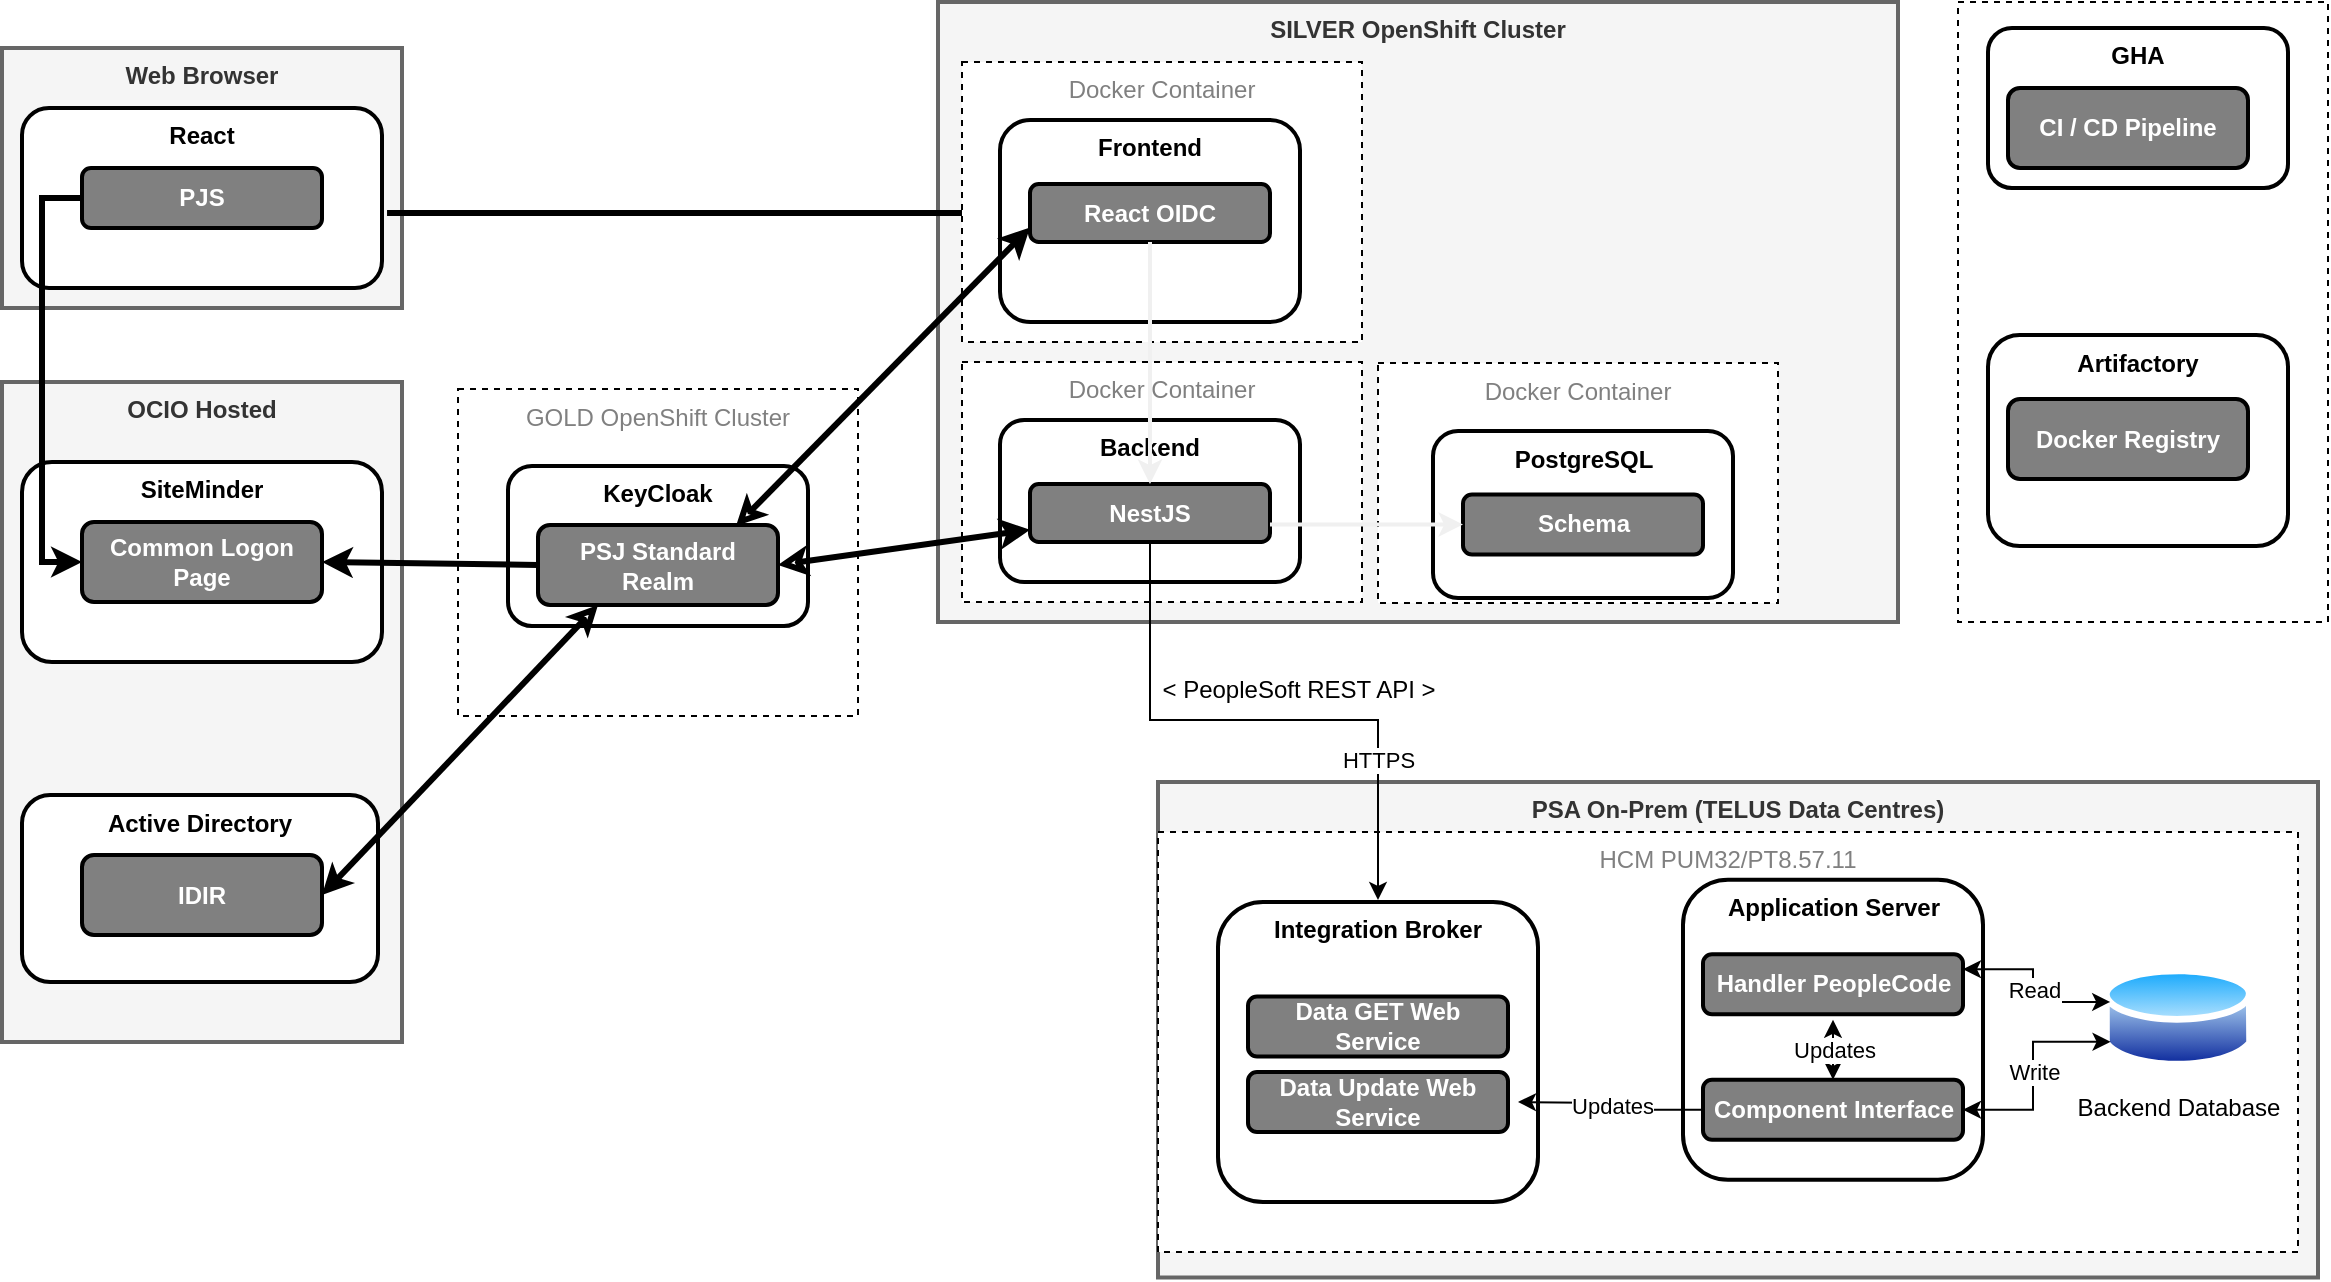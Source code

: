 <mxfile version="22.1.11" type="device" pages="5">
  <diagram id="6HLd_mwrC9RvBNphtoS-" name="Current State (2023)">
    <mxGraphModel dx="1482" dy="879" grid="1" gridSize="10" guides="1" tooltips="1" connect="1" arrows="1" fold="1" page="1" pageScale="1" pageWidth="1400" pageHeight="850" math="0" shadow="0">
      <root>
        <mxCell id="K_QBuxMU5SZqhzT2xsRf-0" />
        <mxCell id="K_QBuxMU5SZqhzT2xsRf-1" parent="K_QBuxMU5SZqhzT2xsRf-0" />
        <mxCell id="1aVcnSjk-FRP3_ZyV93Z-18" value="" style="rounded=0;whiteSpace=wrap;html=1;strokeWidth=1;fillColor=#FFFFFF;fontColor=#808080;dashed=1;verticalAlign=top;" parent="K_QBuxMU5SZqhzT2xsRf-1" vertex="1">
          <mxGeometry x="1040" y="10" width="185" height="310" as="geometry" />
        </mxCell>
        <mxCell id="K_QBuxMU5SZqhzT2xsRf-2" value="Web Browser" style="rounded=0;whiteSpace=wrap;html=1;verticalAlign=top;fillColor=#f5f5f5;strokeColor=#666666;fontColor=#333333;strokeWidth=2;fontStyle=1" parent="K_QBuxMU5SZqhzT2xsRf-1" vertex="1">
          <mxGeometry x="62" y="33" width="200" height="130" as="geometry" />
        </mxCell>
        <mxCell id="K_QBuxMU5SZqhzT2xsRf-3" value="React" style="rounded=1;whiteSpace=wrap;html=1;strokeWidth=2;verticalAlign=top;fontStyle=1" parent="K_QBuxMU5SZqhzT2xsRf-1" vertex="1">
          <mxGeometry x="72" y="63" width="180" height="90" as="geometry" />
        </mxCell>
        <mxCell id="K_QBuxMU5SZqhzT2xsRf-4" value="PJS" style="rounded=1;whiteSpace=wrap;html=1;strokeWidth=2;fillColor=#808080;fontColor=#FFFFFF;fontStyle=1" parent="K_QBuxMU5SZqhzT2xsRf-1" vertex="1">
          <mxGeometry x="102" y="93" width="120" height="30" as="geometry" />
        </mxCell>
        <mxCell id="K_QBuxMU5SZqhzT2xsRf-6" value="OCIO Hosted" style="rounded=0;whiteSpace=wrap;html=1;verticalAlign=top;fillColor=#f5f5f5;strokeColor=#666666;fontColor=#333333;strokeWidth=2;fontStyle=1" parent="K_QBuxMU5SZqhzT2xsRf-1" vertex="1">
          <mxGeometry x="62" y="200" width="200" height="330" as="geometry" />
        </mxCell>
        <mxCell id="K_QBuxMU5SZqhzT2xsRf-7" value="SiteMinder" style="rounded=1;whiteSpace=wrap;html=1;strokeWidth=2;verticalAlign=top;fontStyle=1" parent="K_QBuxMU5SZqhzT2xsRf-1" vertex="1">
          <mxGeometry x="72" y="240" width="180" height="100" as="geometry" />
        </mxCell>
        <mxCell id="K_QBuxMU5SZqhzT2xsRf-8" value="Common Logon Page" style="rounded=1;whiteSpace=wrap;html=1;strokeWidth=2;fillColor=#808080;fontColor=#FFFFFF;fontStyle=1" parent="K_QBuxMU5SZqhzT2xsRf-1" vertex="1">
          <mxGeometry x="102" y="270" width="120" height="40" as="geometry" />
        </mxCell>
        <mxCell id="K_QBuxMU5SZqhzT2xsRf-12" style="edgeStyle=orthogonalEdgeStyle;rounded=0;orthogonalLoop=1;jettySize=auto;html=1;startArrow=classic;startFill=1;endArrow=none;endFill=0;fontColor=#FFFFFF;entryX=0;entryY=0.5;entryDx=0;entryDy=0;strokeWidth=3;exitX=0;exitY=0.5;exitDx=0;exitDy=0;" parent="K_QBuxMU5SZqhzT2xsRf-1" source="K_QBuxMU5SZqhzT2xsRf-8" target="K_QBuxMU5SZqhzT2xsRf-4" edge="1">
          <mxGeometry relative="1" as="geometry">
            <mxPoint x="2" y="115" as="targetPoint" />
            <mxPoint x="102" y="280" as="sourcePoint" />
          </mxGeometry>
        </mxCell>
        <mxCell id="K_QBuxMU5SZqhzT2xsRf-16" value="SILVER OpenShift Cluster" style="rounded=0;whiteSpace=wrap;html=1;verticalAlign=top;fillColor=#f5f5f5;strokeColor=#666666;fontColor=#333333;strokeWidth=2;fontStyle=1" parent="K_QBuxMU5SZqhzT2xsRf-1" vertex="1">
          <mxGeometry x="530" y="10" width="480" height="310" as="geometry" />
        </mxCell>
        <mxCell id="K_QBuxMU5SZqhzT2xsRf-23" style="edgeStyle=orthogonalEdgeStyle;rounded=0;orthogonalLoop=1;jettySize=auto;html=1;startArrow=classic;startFill=1;endArrow=none;endFill=0;fontColor=#FFFFFF;entryX=1.014;entryY=0.583;entryDx=0;entryDy=0;strokeWidth=3;entryPerimeter=0;exitX=0;exitY=0.5;exitDx=0;exitDy=0;" parent="K_QBuxMU5SZqhzT2xsRf-1" source="lvxmBx3G2S1z5PVKEt38-3" target="K_QBuxMU5SZqhzT2xsRf-3" edge="1">
          <mxGeometry relative="1" as="geometry">
            <mxPoint x="231.69" y="103.759" as="targetPoint" />
            <mxPoint x="570" y="140" as="sourcePoint" />
          </mxGeometry>
        </mxCell>
        <mxCell id="K_QBuxMU5SZqhzT2xsRf-24" value="GOLD OpenShift Cluster" style="rounded=0;whiteSpace=wrap;html=1;strokeWidth=1;fillColor=#FFFFFF;fontColor=#808080;dashed=1;verticalAlign=top;" parent="K_QBuxMU5SZqhzT2xsRf-1" vertex="1">
          <mxGeometry x="290" y="203.5" width="200" height="163.5" as="geometry" />
        </mxCell>
        <mxCell id="K_QBuxMU5SZqhzT2xsRf-25" value="KeyCloak" style="rounded=1;whiteSpace=wrap;html=1;strokeWidth=2;verticalAlign=top;fontStyle=1" parent="K_QBuxMU5SZqhzT2xsRf-1" vertex="1">
          <mxGeometry x="315" y="242" width="150" height="80" as="geometry" />
        </mxCell>
        <mxCell id="K_QBuxMU5SZqhzT2xsRf-26" style="rounded=0;orthogonalLoop=1;jettySize=auto;html=1;startArrow=classic;startFill=1;endArrow=none;endFill=0;fontColor=#FFFFFF;strokeWidth=3;exitX=1;exitY=0.5;exitDx=0;exitDy=0;entryX=0;entryY=0.5;entryDx=0;entryDy=0;" parent="K_QBuxMU5SZqhzT2xsRf-1" source="K_QBuxMU5SZqhzT2xsRf-8" target="K_QBuxMU5SZqhzT2xsRf-29" edge="1">
          <mxGeometry relative="1" as="geometry">
            <mxPoint x="340" y="341" as="targetPoint" />
            <mxPoint x="327" y="143.833" as="sourcePoint" />
          </mxGeometry>
        </mxCell>
        <mxCell id="K_QBuxMU5SZqhzT2xsRf-29" value="PSJ Standard&lt;br&gt;Realm" style="rounded=1;whiteSpace=wrap;html=1;strokeWidth=2;fillColor=#808080;fontColor=#FFFFFF;fontStyle=1" parent="K_QBuxMU5SZqhzT2xsRf-1" vertex="1">
          <mxGeometry x="330" y="271.5" width="120" height="40" as="geometry" />
        </mxCell>
        <mxCell id="K_QBuxMU5SZqhzT2xsRf-32" value="Docker Container" style="rounded=0;whiteSpace=wrap;html=1;strokeWidth=1;fillColor=#FFFFFF;fontColor=#808080;dashed=1;verticalAlign=top;" parent="K_QBuxMU5SZqhzT2xsRf-1" vertex="1">
          <mxGeometry x="542" y="40" width="200" height="140" as="geometry" />
        </mxCell>
        <mxCell id="K_QBuxMU5SZqhzT2xsRf-102" value="Active Directory" style="rounded=1;whiteSpace=wrap;html=1;strokeWidth=2;verticalAlign=top;fontStyle=1" parent="K_QBuxMU5SZqhzT2xsRf-1" vertex="1">
          <mxGeometry x="72" y="406.5" width="178" height="93.5" as="geometry" />
        </mxCell>
        <mxCell id="K_QBuxMU5SZqhzT2xsRf-103" value="IDIR" style="rounded=1;whiteSpace=wrap;html=1;strokeWidth=2;fillColor=#808080;fontColor=#FFFFFF;fontStyle=1" parent="K_QBuxMU5SZqhzT2xsRf-1" vertex="1">
          <mxGeometry x="102" y="436.5" width="120" height="40" as="geometry" />
        </mxCell>
        <mxCell id="K_QBuxMU5SZqhzT2xsRf-104" style="rounded=0;orthogonalLoop=1;jettySize=auto;html=1;startArrow=classic;startFill=1;endArrow=classic;endFill=0;fontColor=#FFFFFF;entryX=0.25;entryY=1;entryDx=0;entryDy=0;strokeWidth=3;exitX=1;exitY=0.5;exitDx=0;exitDy=0;" parent="K_QBuxMU5SZqhzT2xsRf-1" source="K_QBuxMU5SZqhzT2xsRf-103" target="K_QBuxMU5SZqhzT2xsRf-29" edge="1">
          <mxGeometry relative="1" as="geometry">
            <mxPoint x="380" y="308" as="targetPoint" />
            <mxPoint x="300" y="469.75" as="sourcePoint" />
          </mxGeometry>
        </mxCell>
        <mxCell id="K_QBuxMU5SZqhzT2xsRf-113" value="GHA" style="rounded=1;whiteSpace=wrap;html=1;strokeWidth=2;verticalAlign=top;fontStyle=1" parent="K_QBuxMU5SZqhzT2xsRf-1" vertex="1">
          <mxGeometry x="1055" y="23" width="150" height="80" as="geometry" />
        </mxCell>
        <mxCell id="K_QBuxMU5SZqhzT2xsRf-114" value="CI / CD Pipeline" style="rounded=1;whiteSpace=wrap;html=1;strokeWidth=2;fillColor=#808080;fontColor=#FFFFFF;fontStyle=1" parent="K_QBuxMU5SZqhzT2xsRf-1" vertex="1">
          <mxGeometry x="1065" y="53" width="120" height="40" as="geometry" />
        </mxCell>
        <mxCell id="lvxmBx3G2S1z5PVKEt38-1" value="Frontend" style="rounded=1;whiteSpace=wrap;html=1;strokeWidth=2;verticalAlign=top;fontStyle=1" parent="K_QBuxMU5SZqhzT2xsRf-1" vertex="1">
          <mxGeometry x="561" y="69" width="150" height="101" as="geometry" />
        </mxCell>
        <mxCell id="lvxmBx3G2S1z5PVKEt38-3" value="React OIDC" style="rounded=1;whiteSpace=wrap;html=1;strokeWidth=2;fillColor=#808080;fontColor=#FFFFFF;fontStyle=1" parent="K_QBuxMU5SZqhzT2xsRf-1" vertex="1">
          <mxGeometry x="576" y="101" width="120" height="29" as="geometry" />
        </mxCell>
        <mxCell id="K_QBuxMU5SZqhzT2xsRf-35" style="rounded=0;orthogonalLoop=1;jettySize=auto;html=1;startArrow=classic;startFill=none;endArrow=classic;endFill=0;fontColor=#FFFFFF;entryX=0.825;entryY=0.013;entryDx=0;entryDy=0;strokeWidth=3;exitX=0;exitY=0.75;exitDx=0;exitDy=0;entryPerimeter=0;" parent="K_QBuxMU5SZqhzT2xsRf-1" source="lvxmBx3G2S1z5PVKEt38-3" target="K_QBuxMU5SZqhzT2xsRf-29" edge="1">
          <mxGeometry relative="1" as="geometry">
            <mxPoint x="232" y="144" as="targetPoint" />
            <mxPoint x="643" y="239.5" as="sourcePoint" />
          </mxGeometry>
        </mxCell>
        <mxCell id="HckMGEewVgxjDHICPdSF-3" style="edgeStyle=orthogonalEdgeStyle;rounded=0;orthogonalLoop=1;jettySize=auto;html=1;entryX=0.5;entryY=1;entryDx=0;entryDy=0;" parent="K_QBuxMU5SZqhzT2xsRf-1" target="1aVcnSjk-FRP3_ZyV93Z-6" edge="1">
          <mxGeometry relative="1" as="geometry">
            <mxPoint x="851.5" y="219.5" as="sourcePoint" />
          </mxGeometry>
        </mxCell>
        <mxCell id="1aVcnSjk-FRP3_ZyV93Z-4" value="Docker Container" style="rounded=0;whiteSpace=wrap;html=1;strokeWidth=1;fillColor=#FFFFFF;fontColor=#808080;dashed=1;verticalAlign=top;" parent="K_QBuxMU5SZqhzT2xsRf-1" vertex="1">
          <mxGeometry x="750" y="190.5" width="200" height="120" as="geometry" />
        </mxCell>
        <mxCell id="1aVcnSjk-FRP3_ZyV93Z-5" value="PostgreSQL" style="rounded=1;whiteSpace=wrap;html=1;strokeWidth=2;verticalAlign=top;fontStyle=1" parent="K_QBuxMU5SZqhzT2xsRf-1" vertex="1">
          <mxGeometry x="777.5" y="224.5" width="150" height="83.5" as="geometry" />
        </mxCell>
        <mxCell id="1aVcnSjk-FRP3_ZyV93Z-6" value="Schema" style="rounded=1;whiteSpace=wrap;html=1;strokeWidth=2;fillColor=#808080;fontColor=#FFFFFF;fontStyle=1" parent="K_QBuxMU5SZqhzT2xsRf-1" vertex="1">
          <mxGeometry x="792.5" y="256.25" width="120" height="30" as="geometry" />
        </mxCell>
        <mxCell id="1aVcnSjk-FRP3_ZyV93Z-21" value="Artifactory" style="rounded=1;whiteSpace=wrap;html=1;strokeWidth=2;verticalAlign=top;fontStyle=1" parent="K_QBuxMU5SZqhzT2xsRf-1" vertex="1">
          <mxGeometry x="1055" y="176.5" width="150" height="105.5" as="geometry" />
        </mxCell>
        <mxCell id="1aVcnSjk-FRP3_ZyV93Z-22" value="Docker Registry" style="rounded=1;whiteSpace=wrap;html=1;strokeWidth=2;fillColor=#808080;fontColor=#FFFFFF;fontStyle=1" parent="K_QBuxMU5SZqhzT2xsRf-1" vertex="1">
          <mxGeometry x="1065" y="208.5" width="120" height="40" as="geometry" />
        </mxCell>
        <mxCell id="5025GTGd8AO8HLL-Ir_8-1" value="Docker Container" style="rounded=0;whiteSpace=wrap;html=1;strokeWidth=1;fillColor=#FFFFFF;fontColor=#808080;dashed=1;verticalAlign=top;" parent="K_QBuxMU5SZqhzT2xsRf-1" vertex="1">
          <mxGeometry x="542" y="190" width="200" height="120" as="geometry" />
        </mxCell>
        <mxCell id="5025GTGd8AO8HLL-Ir_8-2" value="Backend" style="rounded=1;whiteSpace=wrap;html=1;strokeWidth=2;verticalAlign=top;fontStyle=1" parent="K_QBuxMU5SZqhzT2xsRf-1" vertex="1">
          <mxGeometry x="561" y="219" width="150" height="81" as="geometry" />
        </mxCell>
        <mxCell id="5025GTGd8AO8HLL-Ir_8-3" value="NestJS" style="rounded=1;whiteSpace=wrap;html=1;strokeWidth=2;fillColor=#808080;fontColor=#FFFFFF;fontStyle=1" parent="K_QBuxMU5SZqhzT2xsRf-1" vertex="1">
          <mxGeometry x="576" y="251" width="120" height="29" as="geometry" />
        </mxCell>
        <mxCell id="HckMGEewVgxjDHICPdSF-2" style="rounded=0;orthogonalLoop=1;jettySize=auto;html=1;exitX=1;exitY=0.7;exitDx=0;exitDy=0;entryX=0;entryY=0.5;entryDx=0;entryDy=0;strokeColor=#f0f0f0;exitPerimeter=0;strokeWidth=2;startArrow=none;startFill=0;" parent="K_QBuxMU5SZqhzT2xsRf-1" source="5025GTGd8AO8HLL-Ir_8-3" target="1aVcnSjk-FRP3_ZyV93Z-6" edge="1">
          <mxGeometry relative="1" as="geometry">
            <mxPoint x="710" y="398.5" as="sourcePoint" />
            <mxPoint x="804" y="401.5" as="targetPoint" />
          </mxGeometry>
        </mxCell>
        <mxCell id="hllXk-hB4Pzi_hO26h7C-1" value="PSA On-Prem (TELUS Data Centres)" style="rounded=0;whiteSpace=wrap;html=1;verticalAlign=top;fillColor=#f5f5f5;strokeColor=#666666;fontColor=#333333;strokeWidth=2;fontStyle=1" parent="K_QBuxMU5SZqhzT2xsRf-1" vertex="1">
          <mxGeometry x="640" y="400" width="580" height="247.75" as="geometry" />
        </mxCell>
        <mxCell id="hllXk-hB4Pzi_hO26h7C-2" value="HCM&amp;nbsp;PUM32/PT8.57.11" style="rounded=0;whiteSpace=wrap;html=1;strokeWidth=1;fillColor=#FFFFFF;fontColor=#808080;dashed=1;verticalAlign=top;" parent="K_QBuxMU5SZqhzT2xsRf-1" vertex="1">
          <mxGeometry x="640" y="425" width="570" height="210" as="geometry" />
        </mxCell>
        <mxCell id="hllXk-hB4Pzi_hO26h7C-3" value="Application Server" style="rounded=1;whiteSpace=wrap;html=1;strokeWidth=2;verticalAlign=top;fontStyle=1" parent="K_QBuxMU5SZqhzT2xsRf-1" vertex="1">
          <mxGeometry x="902.5" y="448.88" width="150" height="150" as="geometry" />
        </mxCell>
        <mxCell id="hllXk-hB4Pzi_hO26h7C-4" value="Backend Database" style="image;aspect=fixed;perimeter=ellipsePerimeter;html=1;align=center;shadow=0;dashed=0;spacingTop=3;image=img/lib/active_directory/database.svg;" parent="K_QBuxMU5SZqhzT2xsRf-1" vertex="1">
          <mxGeometry x="1112.5" y="490.01" width="75" height="55.5" as="geometry" />
        </mxCell>
        <mxCell id="Iuz-hMjxtsss1dIR_W5j-0" style="rounded=0;orthogonalLoop=1;jettySize=auto;html=1;exitX=0.5;exitY=1;exitDx=0;exitDy=0;entryX=0.5;entryY=0;entryDx=0;entryDy=0;strokeColor=#f0f0f0;strokeWidth=2;startArrow=none;startFill=0;" parent="K_QBuxMU5SZqhzT2xsRf-1" source="lvxmBx3G2S1z5PVKEt38-3" target="5025GTGd8AO8HLL-Ir_8-3" edge="1">
          <mxGeometry relative="1" as="geometry">
            <mxPoint x="780" y="206.5" as="sourcePoint" />
            <mxPoint x="904" y="209.5" as="targetPoint" />
          </mxGeometry>
        </mxCell>
        <mxCell id="INIjrwLL48IzUP6zyKOr-1" value="Integration Broker" style="rounded=1;whiteSpace=wrap;html=1;strokeWidth=2;verticalAlign=top;fontStyle=1" parent="K_QBuxMU5SZqhzT2xsRf-1" vertex="1">
          <mxGeometry x="670" y="460" width="160" height="150" as="geometry" />
        </mxCell>
        <mxCell id="INIjrwLL48IzUP6zyKOr-2" value="Handler PeopleCode" style="rounded=1;whiteSpace=wrap;html=1;strokeWidth=2;fillColor=#808080;fontColor=#FFFFFF;fontStyle=1" parent="K_QBuxMU5SZqhzT2xsRf-1" vertex="1">
          <mxGeometry x="912.5" y="486.13" width="130" height="30" as="geometry" />
        </mxCell>
        <mxCell id="INIjrwLL48IzUP6zyKOr-3" value="Data GET Web Service" style="rounded=1;whiteSpace=wrap;html=1;strokeWidth=2;fillColor=#808080;fontColor=#FFFFFF;fontStyle=1" parent="K_QBuxMU5SZqhzT2xsRf-1" vertex="1">
          <mxGeometry x="685" y="507.25" width="130" height="30" as="geometry" />
        </mxCell>
        <mxCell id="INIjrwLL48IzUP6zyKOr-4" value="HTTPS" style="endArrow=classic;html=1;rounded=0;exitX=0.5;exitY=1;exitDx=0;exitDy=0;edgeStyle=elbowEdgeStyle;elbow=vertical;entryX=0.5;entryY=0;entryDx=0;entryDy=0;" parent="K_QBuxMU5SZqhzT2xsRf-1" edge="1">
          <mxGeometry x="0.524" width="50" height="50" relative="1" as="geometry">
            <mxPoint x="636" y="279" as="sourcePoint" />
            <mxPoint x="750" y="459" as="targetPoint" />
            <mxPoint as="offset" />
          </mxGeometry>
        </mxCell>
        <mxCell id="INIjrwLL48IzUP6zyKOr-6" value="Data Update Web Service" style="rounded=1;whiteSpace=wrap;html=1;strokeWidth=2;fillColor=#808080;fontColor=#FFFFFF;fontStyle=1" parent="K_QBuxMU5SZqhzT2xsRf-1" vertex="1">
          <mxGeometry x="685" y="545" width="130" height="30" as="geometry" />
        </mxCell>
        <mxCell id="INIjrwLL48IzUP6zyKOr-9" value="Updates" style="edgeStyle=orthogonalEdgeStyle;rounded=0;orthogonalLoop=1;jettySize=auto;html=1;" parent="K_QBuxMU5SZqhzT2xsRf-1" source="INIjrwLL48IzUP6zyKOr-7" edge="1">
          <mxGeometry relative="1" as="geometry">
            <mxPoint x="820" y="560" as="targetPoint" />
          </mxGeometry>
        </mxCell>
        <mxCell id="INIjrwLL48IzUP6zyKOr-7" value="Component Interface" style="rounded=1;whiteSpace=wrap;html=1;strokeWidth=2;fillColor=#808080;fontColor=#FFFFFF;fontStyle=1" parent="K_QBuxMU5SZqhzT2xsRf-1" vertex="1">
          <mxGeometry x="912.5" y="548.88" width="130" height="30" as="geometry" />
        </mxCell>
        <mxCell id="INIjrwLL48IzUP6zyKOr-8" value="Read" style="endArrow=classic;startArrow=classic;html=1;rounded=0;entryX=1;entryY=0.25;entryDx=0;entryDy=0;exitX=0.048;exitY=0.36;exitDx=0;exitDy=0;edgeStyle=orthogonalEdgeStyle;exitPerimeter=0;" parent="K_QBuxMU5SZqhzT2xsRf-1" source="hllXk-hB4Pzi_hO26h7C-4" target="INIjrwLL48IzUP6zyKOr-2" edge="1">
          <mxGeometry width="50" height="50" relative="1" as="geometry">
            <mxPoint x="762.5" y="516.63" as="sourcePoint" />
            <mxPoint x="804.5" y="466.13" as="targetPoint" />
          </mxGeometry>
        </mxCell>
        <mxCell id="INIjrwLL48IzUP6zyKOr-11" value="Updates" style="endArrow=classic;startArrow=classic;html=1;rounded=0;exitX=0.5;exitY=0;exitDx=0;exitDy=0;" parent="K_QBuxMU5SZqhzT2xsRf-1" source="INIjrwLL48IzUP6zyKOr-7" edge="1">
          <mxGeometry width="50" height="50" relative="1" as="geometry">
            <mxPoint x="952.5" y="548.88" as="sourcePoint" />
            <mxPoint x="977.5" y="518.88" as="targetPoint" />
          </mxGeometry>
        </mxCell>
        <mxCell id="gb7m2MoT9LH4R41SqagX-0" style="rounded=0;orthogonalLoop=1;jettySize=auto;html=1;startArrow=classic;startFill=none;endArrow=classic;endFill=0;fontColor=#FFFFFF;entryX=1;entryY=0.5;entryDx=0;entryDy=0;strokeWidth=3;" parent="K_QBuxMU5SZqhzT2xsRf-1" source="5025GTGd8AO8HLL-Ir_8-3" target="K_QBuxMU5SZqhzT2xsRf-29" edge="1">
          <mxGeometry relative="1" as="geometry">
            <mxPoint x="460" y="305" as="targetPoint" />
            <mxPoint x="586" y="209" as="sourcePoint" />
          </mxGeometry>
        </mxCell>
        <mxCell id="uRPvxLZDYJRnBZ5kljZp-0" value="&lt;font style=&quot;font-size: 12px; font-weight: normal;&quot;&gt;&amp;lt; PeopleSoft REST API &amp;gt;&lt;/font&gt;" style="text;strokeColor=none;fillColor=none;html=1;fontSize=24;fontStyle=1;verticalAlign=middle;align=center;" parent="K_QBuxMU5SZqhzT2xsRf-1" vertex="1">
          <mxGeometry x="660" y="330" width="100" height="40" as="geometry" />
        </mxCell>
        <mxCell id="axF4RNdfy4r__vomsqoD-2" value="Write" style="endArrow=classic;startArrow=classic;html=1;rounded=0;entryX=1;entryY=0.5;entryDx=0;entryDy=0;exitX=0;exitY=0.75;exitDx=0;exitDy=0;edgeStyle=orthogonalEdgeStyle;" parent="K_QBuxMU5SZqhzT2xsRf-1" source="hllXk-hB4Pzi_hO26h7C-4" target="INIjrwLL48IzUP6zyKOr-7" edge="1">
          <mxGeometry width="50" height="50" relative="1" as="geometry">
            <mxPoint x="1128" y="542" as="sourcePoint" />
            <mxPoint x="1055" y="530" as="targetPoint" />
          </mxGeometry>
        </mxCell>
      </root>
    </mxGraphModel>
  </diagram>
  <diagram name="Future State (April 2024)" id="OmmlN-d83iGTaQrnHxTP">
    <mxGraphModel dx="1482" dy="879" grid="1" gridSize="10" guides="1" tooltips="1" connect="1" arrows="1" fold="1" page="1" pageScale="1" pageWidth="1400" pageHeight="850" math="0" shadow="0">
      <root>
        <mxCell id="JrK-DJlupPoev35IwnkW-0" />
        <mxCell id="JrK-DJlupPoev35IwnkW-1" parent="JrK-DJlupPoev35IwnkW-0" />
        <mxCell id="JrK-DJlupPoev35IwnkW-2" value="" style="rounded=0;whiteSpace=wrap;html=1;strokeWidth=1;fillColor=#FFFFFF;fontColor=#808080;dashed=1;verticalAlign=top;" vertex="1" parent="JrK-DJlupPoev35IwnkW-1">
          <mxGeometry x="1040" y="10" width="185" height="310" as="geometry" />
        </mxCell>
        <mxCell id="JrK-DJlupPoev35IwnkW-3" value="Web Browser" style="rounded=0;whiteSpace=wrap;html=1;verticalAlign=top;fillColor=#f5f5f5;strokeColor=#666666;fontColor=#333333;strokeWidth=2;fontStyle=1" vertex="1" parent="JrK-DJlupPoev35IwnkW-1">
          <mxGeometry x="62" y="33" width="200" height="130" as="geometry" />
        </mxCell>
        <mxCell id="JrK-DJlupPoev35IwnkW-4" value="React" style="rounded=1;whiteSpace=wrap;html=1;strokeWidth=2;verticalAlign=top;fontStyle=1" vertex="1" parent="JrK-DJlupPoev35IwnkW-1">
          <mxGeometry x="72" y="63" width="180" height="90" as="geometry" />
        </mxCell>
        <mxCell id="JrK-DJlupPoev35IwnkW-5" value="PJS" style="rounded=1;whiteSpace=wrap;html=1;strokeWidth=2;fillColor=#808080;fontColor=#FFFFFF;fontStyle=1" vertex="1" parent="JrK-DJlupPoev35IwnkW-1">
          <mxGeometry x="102" y="93" width="120" height="30" as="geometry" />
        </mxCell>
        <mxCell id="JrK-DJlupPoev35IwnkW-6" value="OCIO Hosted" style="rounded=0;whiteSpace=wrap;html=1;verticalAlign=top;fillColor=#f5f5f5;strokeColor=#666666;fontColor=#333333;strokeWidth=2;fontStyle=1" vertex="1" parent="JrK-DJlupPoev35IwnkW-1">
          <mxGeometry x="62" y="200" width="200" height="330" as="geometry" />
        </mxCell>
        <mxCell id="JrK-DJlupPoev35IwnkW-7" value="SiteMinder" style="rounded=1;whiteSpace=wrap;html=1;strokeWidth=2;verticalAlign=top;fontStyle=1" vertex="1" parent="JrK-DJlupPoev35IwnkW-1">
          <mxGeometry x="72" y="240" width="180" height="100" as="geometry" />
        </mxCell>
        <mxCell id="JrK-DJlupPoev35IwnkW-8" value="Common Logon Page" style="rounded=1;whiteSpace=wrap;html=1;strokeWidth=2;fillColor=#808080;fontColor=#FFFFFF;fontStyle=1" vertex="1" parent="JrK-DJlupPoev35IwnkW-1">
          <mxGeometry x="102" y="270" width="120" height="40" as="geometry" />
        </mxCell>
        <mxCell id="JrK-DJlupPoev35IwnkW-9" style="edgeStyle=orthogonalEdgeStyle;rounded=0;orthogonalLoop=1;jettySize=auto;html=1;startArrow=classic;startFill=1;endArrow=none;endFill=0;fontColor=#FFFFFF;entryX=0;entryY=0.5;entryDx=0;entryDy=0;strokeWidth=3;exitX=0;exitY=0.5;exitDx=0;exitDy=0;" edge="1" parent="JrK-DJlupPoev35IwnkW-1" source="JrK-DJlupPoev35IwnkW-8" target="JrK-DJlupPoev35IwnkW-5">
          <mxGeometry relative="1" as="geometry">
            <mxPoint x="2" y="115" as="targetPoint" />
            <mxPoint x="102" y="280" as="sourcePoint" />
          </mxGeometry>
        </mxCell>
        <mxCell id="JrK-DJlupPoev35IwnkW-10" value="SILVER OpenShift Cluster" style="rounded=0;whiteSpace=wrap;html=1;verticalAlign=top;fillColor=#f5f5f5;strokeColor=#666666;fontColor=#333333;strokeWidth=2;fontStyle=1" vertex="1" parent="JrK-DJlupPoev35IwnkW-1">
          <mxGeometry x="530" y="10" width="480" height="310" as="geometry" />
        </mxCell>
        <mxCell id="JrK-DJlupPoev35IwnkW-11" style="edgeStyle=orthogonalEdgeStyle;rounded=0;orthogonalLoop=1;jettySize=auto;html=1;startArrow=classic;startFill=1;endArrow=none;endFill=0;fontColor=#FFFFFF;entryX=1.014;entryY=0.583;entryDx=0;entryDy=0;strokeWidth=3;entryPerimeter=0;exitX=0;exitY=0.5;exitDx=0;exitDy=0;" edge="1" parent="JrK-DJlupPoev35IwnkW-1" source="JrK-DJlupPoev35IwnkW-23" target="JrK-DJlupPoev35IwnkW-4">
          <mxGeometry relative="1" as="geometry">
            <mxPoint x="231.69" y="103.759" as="targetPoint" />
            <mxPoint x="570" y="140" as="sourcePoint" />
          </mxGeometry>
        </mxCell>
        <mxCell id="JrK-DJlupPoev35IwnkW-12" value="GOLD OpenShift Cluster" style="rounded=0;whiteSpace=wrap;html=1;strokeWidth=1;fillColor=#FFFFFF;fontColor=#808080;dashed=1;verticalAlign=top;" vertex="1" parent="JrK-DJlupPoev35IwnkW-1">
          <mxGeometry x="290" y="203.5" width="200" height="163.5" as="geometry" />
        </mxCell>
        <mxCell id="JrK-DJlupPoev35IwnkW-13" value="KeyCloak" style="rounded=1;whiteSpace=wrap;html=1;strokeWidth=2;verticalAlign=top;fontStyle=1" vertex="1" parent="JrK-DJlupPoev35IwnkW-1">
          <mxGeometry x="315" y="242" width="150" height="80" as="geometry" />
        </mxCell>
        <mxCell id="JrK-DJlupPoev35IwnkW-14" style="rounded=0;orthogonalLoop=1;jettySize=auto;html=1;startArrow=classic;startFill=1;endArrow=none;endFill=0;fontColor=#FFFFFF;strokeWidth=3;exitX=1;exitY=0.5;exitDx=0;exitDy=0;entryX=0;entryY=0.5;entryDx=0;entryDy=0;" edge="1" parent="JrK-DJlupPoev35IwnkW-1" source="JrK-DJlupPoev35IwnkW-8" target="JrK-DJlupPoev35IwnkW-15">
          <mxGeometry relative="1" as="geometry">
            <mxPoint x="340" y="341" as="targetPoint" />
            <mxPoint x="327" y="143.833" as="sourcePoint" />
          </mxGeometry>
        </mxCell>
        <mxCell id="JrK-DJlupPoev35IwnkW-15" value="PSJ Standard&lt;br&gt;Realm" style="rounded=1;whiteSpace=wrap;html=1;strokeWidth=2;fillColor=#808080;fontColor=#FFFFFF;fontStyle=1" vertex="1" parent="JrK-DJlupPoev35IwnkW-1">
          <mxGeometry x="330" y="271.5" width="120" height="40" as="geometry" />
        </mxCell>
        <mxCell id="JrK-DJlupPoev35IwnkW-16" value="Docker Container" style="rounded=0;whiteSpace=wrap;html=1;strokeWidth=1;fillColor=#FFFFFF;fontColor=#808080;dashed=1;verticalAlign=top;" vertex="1" parent="JrK-DJlupPoev35IwnkW-1">
          <mxGeometry x="542" y="40" width="200" height="140" as="geometry" />
        </mxCell>
        <mxCell id="JrK-DJlupPoev35IwnkW-17" value="Active Directory" style="rounded=1;whiteSpace=wrap;html=1;strokeWidth=2;verticalAlign=top;fontStyle=1" vertex="1" parent="JrK-DJlupPoev35IwnkW-1">
          <mxGeometry x="72" y="406.5" width="178" height="93.5" as="geometry" />
        </mxCell>
        <mxCell id="JrK-DJlupPoev35IwnkW-18" value="IDIR" style="rounded=1;whiteSpace=wrap;html=1;strokeWidth=2;fillColor=#808080;fontColor=#FFFFFF;fontStyle=1" vertex="1" parent="JrK-DJlupPoev35IwnkW-1">
          <mxGeometry x="102" y="436.5" width="120" height="40" as="geometry" />
        </mxCell>
        <mxCell id="JrK-DJlupPoev35IwnkW-19" style="rounded=0;orthogonalLoop=1;jettySize=auto;html=1;startArrow=classic;startFill=1;endArrow=classic;endFill=0;fontColor=#FFFFFF;entryX=0.25;entryY=1;entryDx=0;entryDy=0;strokeWidth=3;exitX=1;exitY=0.5;exitDx=0;exitDy=0;" edge="1" parent="JrK-DJlupPoev35IwnkW-1" source="JrK-DJlupPoev35IwnkW-18" target="JrK-DJlupPoev35IwnkW-15">
          <mxGeometry relative="1" as="geometry">
            <mxPoint x="380" y="308" as="targetPoint" />
            <mxPoint x="300" y="469.75" as="sourcePoint" />
          </mxGeometry>
        </mxCell>
        <mxCell id="JrK-DJlupPoev35IwnkW-20" value="GHA" style="rounded=1;whiteSpace=wrap;html=1;strokeWidth=2;verticalAlign=top;fontStyle=1" vertex="1" parent="JrK-DJlupPoev35IwnkW-1">
          <mxGeometry x="1055" y="23" width="150" height="80" as="geometry" />
        </mxCell>
        <mxCell id="JrK-DJlupPoev35IwnkW-21" value="CI / CD Pipeline" style="rounded=1;whiteSpace=wrap;html=1;strokeWidth=2;fillColor=#808080;fontColor=#FFFFFF;fontStyle=1" vertex="1" parent="JrK-DJlupPoev35IwnkW-1">
          <mxGeometry x="1065" y="53" width="120" height="40" as="geometry" />
        </mxCell>
        <mxCell id="JrK-DJlupPoev35IwnkW-22" value="Frontend" style="rounded=1;whiteSpace=wrap;html=1;strokeWidth=2;verticalAlign=top;fontStyle=1" vertex="1" parent="JrK-DJlupPoev35IwnkW-1">
          <mxGeometry x="561" y="69" width="150" height="101" as="geometry" />
        </mxCell>
        <mxCell id="JrK-DJlupPoev35IwnkW-23" value="React OIDC" style="rounded=1;whiteSpace=wrap;html=1;strokeWidth=2;fillColor=#808080;fontColor=#FFFFFF;fontStyle=1" vertex="1" parent="JrK-DJlupPoev35IwnkW-1">
          <mxGeometry x="576" y="101" width="120" height="29" as="geometry" />
        </mxCell>
        <mxCell id="JrK-DJlupPoev35IwnkW-24" style="rounded=0;orthogonalLoop=1;jettySize=auto;html=1;startArrow=classic;startFill=none;endArrow=classic;endFill=0;fontColor=#FFFFFF;entryX=0.825;entryY=0.013;entryDx=0;entryDy=0;strokeWidth=3;exitX=0;exitY=0.75;exitDx=0;exitDy=0;entryPerimeter=0;" edge="1" parent="JrK-DJlupPoev35IwnkW-1" source="JrK-DJlupPoev35IwnkW-23" target="JrK-DJlupPoev35IwnkW-15">
          <mxGeometry relative="1" as="geometry">
            <mxPoint x="232" y="144" as="targetPoint" />
            <mxPoint x="643" y="239.5" as="sourcePoint" />
          </mxGeometry>
        </mxCell>
        <mxCell id="JrK-DJlupPoev35IwnkW-25" style="edgeStyle=orthogonalEdgeStyle;rounded=0;orthogonalLoop=1;jettySize=auto;html=1;entryX=0.5;entryY=1;entryDx=0;entryDy=0;" edge="1" parent="JrK-DJlupPoev35IwnkW-1" target="JrK-DJlupPoev35IwnkW-28">
          <mxGeometry relative="1" as="geometry">
            <mxPoint x="851.5" y="219.5" as="sourcePoint" />
          </mxGeometry>
        </mxCell>
        <mxCell id="JrK-DJlupPoev35IwnkW-26" value="Docker Container" style="rounded=0;whiteSpace=wrap;html=1;strokeWidth=1;fillColor=#FFFFFF;fontColor=#808080;dashed=1;verticalAlign=top;" vertex="1" parent="JrK-DJlupPoev35IwnkW-1">
          <mxGeometry x="750" y="190.5" width="200" height="120" as="geometry" />
        </mxCell>
        <mxCell id="JrK-DJlupPoev35IwnkW-27" value="PostgreSQL" style="rounded=1;whiteSpace=wrap;html=1;strokeWidth=2;verticalAlign=top;fontStyle=1" vertex="1" parent="JrK-DJlupPoev35IwnkW-1">
          <mxGeometry x="777.5" y="224.5" width="150" height="83.5" as="geometry" />
        </mxCell>
        <mxCell id="JrK-DJlupPoev35IwnkW-28" value="Schema" style="rounded=1;whiteSpace=wrap;html=1;strokeWidth=2;fillColor=#808080;fontColor=#FFFFFF;fontStyle=1" vertex="1" parent="JrK-DJlupPoev35IwnkW-1">
          <mxGeometry x="792.5" y="256.25" width="120" height="30" as="geometry" />
        </mxCell>
        <mxCell id="JrK-DJlupPoev35IwnkW-29" value="Artifactory" style="rounded=1;whiteSpace=wrap;html=1;strokeWidth=2;verticalAlign=top;fontStyle=1" vertex="1" parent="JrK-DJlupPoev35IwnkW-1">
          <mxGeometry x="1055" y="176.5" width="150" height="105.5" as="geometry" />
        </mxCell>
        <mxCell id="JrK-DJlupPoev35IwnkW-30" value="Docker Registry" style="rounded=1;whiteSpace=wrap;html=1;strokeWidth=2;fillColor=#808080;fontColor=#FFFFFF;fontStyle=1" vertex="1" parent="JrK-DJlupPoev35IwnkW-1">
          <mxGeometry x="1065" y="208.5" width="120" height="40" as="geometry" />
        </mxCell>
        <mxCell id="JrK-DJlupPoev35IwnkW-31" value="Docker Container" style="rounded=0;whiteSpace=wrap;html=1;strokeWidth=1;fillColor=#FFFFFF;fontColor=#808080;dashed=1;verticalAlign=top;" vertex="1" parent="JrK-DJlupPoev35IwnkW-1">
          <mxGeometry x="542" y="190" width="200" height="120" as="geometry" />
        </mxCell>
        <mxCell id="JrK-DJlupPoev35IwnkW-32" value="Backend" style="rounded=1;whiteSpace=wrap;html=1;strokeWidth=2;verticalAlign=top;fontStyle=1" vertex="1" parent="JrK-DJlupPoev35IwnkW-1">
          <mxGeometry x="561" y="219" width="150" height="81" as="geometry" />
        </mxCell>
        <mxCell id="JrK-DJlupPoev35IwnkW-33" value="NestJS" style="rounded=1;whiteSpace=wrap;html=1;strokeWidth=2;fillColor=#808080;fontColor=#FFFFFF;fontStyle=1" vertex="1" parent="JrK-DJlupPoev35IwnkW-1">
          <mxGeometry x="576" y="251" width="120" height="29" as="geometry" />
        </mxCell>
        <mxCell id="JrK-DJlupPoev35IwnkW-34" style="rounded=0;orthogonalLoop=1;jettySize=auto;html=1;exitX=1;exitY=0.7;exitDx=0;exitDy=0;entryX=0;entryY=0.5;entryDx=0;entryDy=0;strokeColor=#f0f0f0;exitPerimeter=0;strokeWidth=2;startArrow=none;startFill=0;" edge="1" parent="JrK-DJlupPoev35IwnkW-1" source="JrK-DJlupPoev35IwnkW-33" target="JrK-DJlupPoev35IwnkW-28">
          <mxGeometry relative="1" as="geometry">
            <mxPoint x="710" y="398.5" as="sourcePoint" />
            <mxPoint x="804" y="401.5" as="targetPoint" />
          </mxGeometry>
        </mxCell>
        <mxCell id="JrK-DJlupPoev35IwnkW-35" value="PSA On-Prem (TELUS Data Centres)" style="rounded=0;whiteSpace=wrap;html=1;verticalAlign=top;fillColor=#f5f5f5;strokeColor=#666666;fontColor=#333333;strokeWidth=2;fontStyle=1" vertex="1" parent="JrK-DJlupPoev35IwnkW-1">
          <mxGeometry x="640" y="400" width="580" height="247.75" as="geometry" />
        </mxCell>
        <mxCell id="JrK-DJlupPoev35IwnkW-36" value="HCM&amp;nbsp;PUM32/PT8.57.11" style="rounded=0;whiteSpace=wrap;html=1;strokeWidth=1;fillColor=#FFFFFF;fontColor=#808080;dashed=1;verticalAlign=top;" vertex="1" parent="JrK-DJlupPoev35IwnkW-1">
          <mxGeometry x="640" y="425" width="570" height="210" as="geometry" />
        </mxCell>
        <mxCell id="JrK-DJlupPoev35IwnkW-37" value="Application Server" style="rounded=1;whiteSpace=wrap;html=1;strokeWidth=2;verticalAlign=top;fontStyle=1" vertex="1" parent="JrK-DJlupPoev35IwnkW-1">
          <mxGeometry x="902.5" y="448.88" width="150" height="150" as="geometry" />
        </mxCell>
        <mxCell id="JrK-DJlupPoev35IwnkW-38" value="Backend Database" style="image;aspect=fixed;perimeter=ellipsePerimeter;html=1;align=center;shadow=0;dashed=0;spacingTop=3;image=img/lib/active_directory/database.svg;" vertex="1" parent="JrK-DJlupPoev35IwnkW-1">
          <mxGeometry x="1112.5" y="490.01" width="75" height="55.5" as="geometry" />
        </mxCell>
        <mxCell id="JrK-DJlupPoev35IwnkW-39" style="rounded=0;orthogonalLoop=1;jettySize=auto;html=1;exitX=0.5;exitY=1;exitDx=0;exitDy=0;entryX=0.5;entryY=0;entryDx=0;entryDy=0;strokeColor=#f0f0f0;strokeWidth=2;startArrow=none;startFill=0;" edge="1" parent="JrK-DJlupPoev35IwnkW-1" source="JrK-DJlupPoev35IwnkW-23" target="JrK-DJlupPoev35IwnkW-33">
          <mxGeometry relative="1" as="geometry">
            <mxPoint x="780" y="206.5" as="sourcePoint" />
            <mxPoint x="904" y="209.5" as="targetPoint" />
          </mxGeometry>
        </mxCell>
        <mxCell id="JrK-DJlupPoev35IwnkW-40" value="Integration Broker" style="rounded=1;whiteSpace=wrap;html=1;strokeWidth=2;verticalAlign=top;fontStyle=1" vertex="1" parent="JrK-DJlupPoev35IwnkW-1">
          <mxGeometry x="670" y="460" width="160" height="150" as="geometry" />
        </mxCell>
        <mxCell id="JrK-DJlupPoev35IwnkW-41" value="Handler PeopleCode" style="rounded=1;whiteSpace=wrap;html=1;strokeWidth=2;fillColor=#808080;fontColor=#FFFFFF;fontStyle=1" vertex="1" parent="JrK-DJlupPoev35IwnkW-1">
          <mxGeometry x="912.5" y="486.13" width="130" height="30" as="geometry" />
        </mxCell>
        <mxCell id="JrK-DJlupPoev35IwnkW-42" value="Data GET Web Service" style="rounded=1;whiteSpace=wrap;html=1;strokeWidth=2;fillColor=#808080;fontColor=#FFFFFF;fontStyle=1" vertex="1" parent="JrK-DJlupPoev35IwnkW-1">
          <mxGeometry x="685" y="507.25" width="130" height="30" as="geometry" />
        </mxCell>
        <mxCell id="JrK-DJlupPoev35IwnkW-43" value="HTTPS" style="endArrow=classic;html=1;rounded=0;exitX=0.5;exitY=1;exitDx=0;exitDy=0;edgeStyle=elbowEdgeStyle;elbow=vertical;entryX=0.5;entryY=0;entryDx=0;entryDy=0;" edge="1" parent="JrK-DJlupPoev35IwnkW-1">
          <mxGeometry x="0.524" width="50" height="50" relative="1" as="geometry">
            <mxPoint x="636" y="279" as="sourcePoint" />
            <mxPoint x="750" y="459" as="targetPoint" />
            <mxPoint as="offset" />
          </mxGeometry>
        </mxCell>
        <mxCell id="JrK-DJlupPoev35IwnkW-44" value="Data Update Web Service" style="rounded=1;whiteSpace=wrap;html=1;strokeWidth=2;fillColor=#808080;fontColor=#FFFFFF;fontStyle=1" vertex="1" parent="JrK-DJlupPoev35IwnkW-1">
          <mxGeometry x="685" y="545" width="130" height="30" as="geometry" />
        </mxCell>
        <mxCell id="JrK-DJlupPoev35IwnkW-45" value="Updates" style="edgeStyle=orthogonalEdgeStyle;rounded=0;orthogonalLoop=1;jettySize=auto;html=1;" edge="1" parent="JrK-DJlupPoev35IwnkW-1" source="JrK-DJlupPoev35IwnkW-46">
          <mxGeometry relative="1" as="geometry">
            <mxPoint x="820" y="560" as="targetPoint" />
          </mxGeometry>
        </mxCell>
        <mxCell id="JrK-DJlupPoev35IwnkW-46" value="Component Interface" style="rounded=1;whiteSpace=wrap;html=1;strokeWidth=2;fillColor=#808080;fontColor=#FFFFFF;fontStyle=1" vertex="1" parent="JrK-DJlupPoev35IwnkW-1">
          <mxGeometry x="912.5" y="548.88" width="130" height="30" as="geometry" />
        </mxCell>
        <mxCell id="JrK-DJlupPoev35IwnkW-47" value="Read" style="endArrow=classic;startArrow=classic;html=1;rounded=0;entryX=1;entryY=0.25;entryDx=0;entryDy=0;exitX=0.048;exitY=0.36;exitDx=0;exitDy=0;edgeStyle=orthogonalEdgeStyle;exitPerimeter=0;" edge="1" parent="JrK-DJlupPoev35IwnkW-1" source="JrK-DJlupPoev35IwnkW-38" target="JrK-DJlupPoev35IwnkW-41">
          <mxGeometry width="50" height="50" relative="1" as="geometry">
            <mxPoint x="762.5" y="516.63" as="sourcePoint" />
            <mxPoint x="804.5" y="466.13" as="targetPoint" />
          </mxGeometry>
        </mxCell>
        <mxCell id="JrK-DJlupPoev35IwnkW-48" value="Updates" style="endArrow=classic;startArrow=classic;html=1;rounded=0;exitX=0.5;exitY=0;exitDx=0;exitDy=0;" edge="1" parent="JrK-DJlupPoev35IwnkW-1" source="JrK-DJlupPoev35IwnkW-46">
          <mxGeometry width="50" height="50" relative="1" as="geometry">
            <mxPoint x="952.5" y="548.88" as="sourcePoint" />
            <mxPoint x="977.5" y="518.88" as="targetPoint" />
          </mxGeometry>
        </mxCell>
        <mxCell id="JrK-DJlupPoev35IwnkW-49" style="rounded=0;orthogonalLoop=1;jettySize=auto;html=1;startArrow=classic;startFill=none;endArrow=classic;endFill=0;fontColor=#FFFFFF;entryX=1;entryY=0.5;entryDx=0;entryDy=0;strokeWidth=3;" edge="1" parent="JrK-DJlupPoev35IwnkW-1" source="JrK-DJlupPoev35IwnkW-33" target="JrK-DJlupPoev35IwnkW-15">
          <mxGeometry relative="1" as="geometry">
            <mxPoint x="460" y="305" as="targetPoint" />
            <mxPoint x="586" y="209" as="sourcePoint" />
          </mxGeometry>
        </mxCell>
        <mxCell id="JrK-DJlupPoev35IwnkW-50" value="&lt;font style=&quot;font-size: 12px; font-weight: normal;&quot;&gt;&amp;lt; PeopleSoft REST API &amp;gt;&lt;/font&gt;" style="text;strokeColor=none;fillColor=none;html=1;fontSize=24;fontStyle=1;verticalAlign=middle;align=center;" vertex="1" parent="JrK-DJlupPoev35IwnkW-1">
          <mxGeometry x="660" y="330" width="100" height="40" as="geometry" />
        </mxCell>
        <mxCell id="JrK-DJlupPoev35IwnkW-51" value="Write" style="endArrow=classic;startArrow=classic;html=1;rounded=0;entryX=1;entryY=0.5;entryDx=0;entryDy=0;exitX=0;exitY=0.75;exitDx=0;exitDy=0;edgeStyle=orthogonalEdgeStyle;" edge="1" parent="JrK-DJlupPoev35IwnkW-1" source="JrK-DJlupPoev35IwnkW-38" target="JrK-DJlupPoev35IwnkW-46">
          <mxGeometry width="50" height="50" relative="1" as="geometry">
            <mxPoint x="1128" y="542" as="sourcePoint" />
            <mxPoint x="1055" y="530" as="targetPoint" />
          </mxGeometry>
        </mxCell>
        <mxCell id="1yJ-gZh0CaK2CBpRnpBM-0" value="Oracle Cloud" style="rounded=0;whiteSpace=wrap;html=1;verticalAlign=top;fillColor=#f5f5f5;strokeColor=#666666;fontColor=#333333;strokeWidth=2;fontStyle=1" vertex="1" parent="JrK-DJlupPoev35IwnkW-1">
          <mxGeometry x="337" y="406.5" width="205" height="190" as="geometry" />
        </mxCell>
        <mxCell id="1yJ-gZh0CaK2CBpRnpBM-1" value="HCM PUM47/PT8.60" style="rounded=0;whiteSpace=wrap;html=1;strokeWidth=1;fillColor=#FFFFFF;fontColor=#808080;dashed=1;verticalAlign=top;" vertex="1" parent="JrK-DJlupPoev35IwnkW-1">
          <mxGeometry x="357" y="496.5" width="170" height="87.5" as="geometry" />
        </mxCell>
        <mxCell id="1yJ-gZh0CaK2CBpRnpBM-2" style="edgeStyle=orthogonalEdgeStyle;rounded=0;orthogonalLoop=1;jettySize=auto;html=1;strokeColor=#3333FF;entryX=0.002;entryY=0.433;entryDx=0;entryDy=0;entryPerimeter=0;" edge="1" parent="JrK-DJlupPoev35IwnkW-1" source="1yJ-gZh0CaK2CBpRnpBM-3" target="JrK-DJlupPoev35IwnkW-36">
          <mxGeometry relative="1" as="geometry">
            <mxPoint x="650" y="520" as="targetPoint" />
          </mxGeometry>
        </mxCell>
        <mxCell id="1yJ-gZh0CaK2CBpRnpBM-3" value="REST API" style="rounded=1;whiteSpace=wrap;html=1;strokeWidth=2;verticalAlign=top;fontStyle=1" vertex="1" parent="JrK-DJlupPoev35IwnkW-1">
          <mxGeometry x="372" y="526.5" width="140" height="50" as="geometry" />
        </mxCell>
        <mxCell id="1yJ-gZh0CaK2CBpRnpBM-4" value="" style="image;aspect=fixed;perimeter=ellipsePerimeter;html=1;align=center;shadow=0;dashed=0;spacingTop=3;image=img/lib/active_directory/database.svg;" vertex="1" parent="JrK-DJlupPoev35IwnkW-1">
          <mxGeometry x="407" y="436.5" width="75" height="55.5" as="geometry" />
        </mxCell>
        <mxCell id="1yJ-gZh0CaK2CBpRnpBM-5" value="&lt;h1&gt;April 2024&lt;/h1&gt;&lt;div&gt;&lt;br&gt;&lt;/div&gt;&lt;div&gt;Future State - Date to be confirmed&lt;/div&gt;" style="text;html=1;strokeColor=none;fillColor=none;spacing=5;spacingTop=-20;whiteSpace=wrap;overflow=hidden;rounded=0;" vertex="1" parent="JrK-DJlupPoev35IwnkW-1">
          <mxGeometry x="337" y="610" width="260" height="122.25" as="geometry" />
        </mxCell>
        <mxCell id="1yJ-gZh0CaK2CBpRnpBM-10" value="for some time, there will be 2 instances" style="text;strokeColor=none;fillColor=none;html=1;fontSize=24;fontStyle=1;verticalAlign=middle;align=center;" vertex="1" parent="JrK-DJlupPoev35IwnkW-1">
          <mxGeometry x="480" y="690" width="179" height="70" as="geometry" />
        </mxCell>
      </root>
    </mxGraphModel>
  </diagram>
  <diagram name="Future State (Fall 2024)" id="htv1J0iKDt2HVKAJRaEi">
    <mxGraphModel dx="1482" dy="879" grid="1" gridSize="10" guides="1" tooltips="1" connect="1" arrows="1" fold="1" page="1" pageScale="1" pageWidth="1400" pageHeight="850" math="0" shadow="0">
      <root>
        <mxCell id="3uL8xhCotFQ6vtROjki8-0" />
        <mxCell id="3uL8xhCotFQ6vtROjki8-1" parent="3uL8xhCotFQ6vtROjki8-0" />
        <mxCell id="3uL8xhCotFQ6vtROjki8-2" value="" style="rounded=0;whiteSpace=wrap;html=1;strokeWidth=1;fillColor=#FFFFFF;fontColor=#808080;dashed=1;verticalAlign=top;" vertex="1" parent="3uL8xhCotFQ6vtROjki8-1">
          <mxGeometry x="1040" y="10" width="185" height="310" as="geometry" />
        </mxCell>
        <mxCell id="3uL8xhCotFQ6vtROjki8-3" value="Web Browser" style="rounded=0;whiteSpace=wrap;html=1;verticalAlign=top;fillColor=#f5f5f5;strokeColor=#666666;fontColor=#333333;strokeWidth=2;fontStyle=1" vertex="1" parent="3uL8xhCotFQ6vtROjki8-1">
          <mxGeometry x="62" y="33" width="200" height="130" as="geometry" />
        </mxCell>
        <mxCell id="3uL8xhCotFQ6vtROjki8-4" value="React" style="rounded=1;whiteSpace=wrap;html=1;strokeWidth=2;verticalAlign=top;fontStyle=1" vertex="1" parent="3uL8xhCotFQ6vtROjki8-1">
          <mxGeometry x="72" y="63" width="180" height="90" as="geometry" />
        </mxCell>
        <mxCell id="3uL8xhCotFQ6vtROjki8-5" value="PJS" style="rounded=1;whiteSpace=wrap;html=1;strokeWidth=2;fillColor=#808080;fontColor=#FFFFFF;fontStyle=1" vertex="1" parent="3uL8xhCotFQ6vtROjki8-1">
          <mxGeometry x="102" y="93" width="120" height="30" as="geometry" />
        </mxCell>
        <mxCell id="3uL8xhCotFQ6vtROjki8-6" value="OCIO Hosted" style="rounded=0;whiteSpace=wrap;html=1;verticalAlign=top;fillColor=#f5f5f5;strokeColor=#666666;fontColor=#333333;strokeWidth=2;fontStyle=1" vertex="1" parent="3uL8xhCotFQ6vtROjki8-1">
          <mxGeometry x="62" y="200" width="200" height="330" as="geometry" />
        </mxCell>
        <mxCell id="3uL8xhCotFQ6vtROjki8-7" value="SiteMinder" style="rounded=1;whiteSpace=wrap;html=1;strokeWidth=2;verticalAlign=top;fontStyle=1" vertex="1" parent="3uL8xhCotFQ6vtROjki8-1">
          <mxGeometry x="72" y="240" width="180" height="100" as="geometry" />
        </mxCell>
        <mxCell id="3uL8xhCotFQ6vtROjki8-8" value="Common Logon Page" style="rounded=1;whiteSpace=wrap;html=1;strokeWidth=2;fillColor=#808080;fontColor=#FFFFFF;fontStyle=1" vertex="1" parent="3uL8xhCotFQ6vtROjki8-1">
          <mxGeometry x="102" y="270" width="120" height="40" as="geometry" />
        </mxCell>
        <mxCell id="3uL8xhCotFQ6vtROjki8-9" style="edgeStyle=orthogonalEdgeStyle;rounded=0;orthogonalLoop=1;jettySize=auto;html=1;startArrow=classic;startFill=1;endArrow=none;endFill=0;fontColor=#FFFFFF;entryX=0;entryY=0.5;entryDx=0;entryDy=0;strokeWidth=3;exitX=0;exitY=0.5;exitDx=0;exitDy=0;" edge="1" parent="3uL8xhCotFQ6vtROjki8-1" source="3uL8xhCotFQ6vtROjki8-8" target="3uL8xhCotFQ6vtROjki8-5">
          <mxGeometry relative="1" as="geometry">
            <mxPoint x="2" y="115" as="targetPoint" />
            <mxPoint x="102" y="280" as="sourcePoint" />
          </mxGeometry>
        </mxCell>
        <mxCell id="3uL8xhCotFQ6vtROjki8-10" value="SILVER OpenShift Cluster" style="rounded=0;whiteSpace=wrap;html=1;verticalAlign=top;fillColor=#f5f5f5;strokeColor=#666666;fontColor=#333333;strokeWidth=2;fontStyle=1" vertex="1" parent="3uL8xhCotFQ6vtROjki8-1">
          <mxGeometry x="530" y="10" width="480" height="310" as="geometry" />
        </mxCell>
        <mxCell id="3uL8xhCotFQ6vtROjki8-11" style="edgeStyle=orthogonalEdgeStyle;rounded=0;orthogonalLoop=1;jettySize=auto;html=1;startArrow=classic;startFill=1;endArrow=none;endFill=0;fontColor=#FFFFFF;entryX=1.014;entryY=0.583;entryDx=0;entryDy=0;strokeWidth=3;entryPerimeter=0;exitX=0;exitY=0.5;exitDx=0;exitDy=0;" edge="1" parent="3uL8xhCotFQ6vtROjki8-1" source="3uL8xhCotFQ6vtROjki8-23" target="3uL8xhCotFQ6vtROjki8-4">
          <mxGeometry relative="1" as="geometry">
            <mxPoint x="231.69" y="103.759" as="targetPoint" />
            <mxPoint x="570" y="140" as="sourcePoint" />
          </mxGeometry>
        </mxCell>
        <mxCell id="3uL8xhCotFQ6vtROjki8-12" value="GOLD OpenShift Cluster" style="rounded=0;whiteSpace=wrap;html=1;strokeWidth=1;fillColor=#FFFFFF;fontColor=#808080;dashed=1;verticalAlign=top;" vertex="1" parent="3uL8xhCotFQ6vtROjki8-1">
          <mxGeometry x="290" y="203.5" width="200" height="163.5" as="geometry" />
        </mxCell>
        <mxCell id="3uL8xhCotFQ6vtROjki8-13" value="KeyCloak" style="rounded=1;whiteSpace=wrap;html=1;strokeWidth=2;verticalAlign=top;fontStyle=1" vertex="1" parent="3uL8xhCotFQ6vtROjki8-1">
          <mxGeometry x="315" y="242" width="150" height="80" as="geometry" />
        </mxCell>
        <mxCell id="3uL8xhCotFQ6vtROjki8-14" style="rounded=0;orthogonalLoop=1;jettySize=auto;html=1;startArrow=classic;startFill=1;endArrow=none;endFill=0;fontColor=#FFFFFF;strokeWidth=3;exitX=1;exitY=0.5;exitDx=0;exitDy=0;entryX=0;entryY=0.5;entryDx=0;entryDy=0;" edge="1" parent="3uL8xhCotFQ6vtROjki8-1" source="3uL8xhCotFQ6vtROjki8-8" target="3uL8xhCotFQ6vtROjki8-15">
          <mxGeometry relative="1" as="geometry">
            <mxPoint x="340" y="341" as="targetPoint" />
            <mxPoint x="327" y="143.833" as="sourcePoint" />
          </mxGeometry>
        </mxCell>
        <mxCell id="3uL8xhCotFQ6vtROjki8-15" value="PSJ Standard&lt;br&gt;Realm" style="rounded=1;whiteSpace=wrap;html=1;strokeWidth=2;fillColor=#808080;fontColor=#FFFFFF;fontStyle=1" vertex="1" parent="3uL8xhCotFQ6vtROjki8-1">
          <mxGeometry x="330" y="271.5" width="120" height="40" as="geometry" />
        </mxCell>
        <mxCell id="3uL8xhCotFQ6vtROjki8-16" value="Docker Container" style="rounded=0;whiteSpace=wrap;html=1;strokeWidth=1;fillColor=#FFFFFF;fontColor=#808080;dashed=1;verticalAlign=top;" vertex="1" parent="3uL8xhCotFQ6vtROjki8-1">
          <mxGeometry x="542" y="40" width="200" height="140" as="geometry" />
        </mxCell>
        <mxCell id="3uL8xhCotFQ6vtROjki8-17" value="Active Directory" style="rounded=1;whiteSpace=wrap;html=1;strokeWidth=2;verticalAlign=top;fontStyle=1" vertex="1" parent="3uL8xhCotFQ6vtROjki8-1">
          <mxGeometry x="72" y="406.5" width="178" height="93.5" as="geometry" />
        </mxCell>
        <mxCell id="3uL8xhCotFQ6vtROjki8-18" value="IDIR" style="rounded=1;whiteSpace=wrap;html=1;strokeWidth=2;fillColor=#808080;fontColor=#FFFFFF;fontStyle=1" vertex="1" parent="3uL8xhCotFQ6vtROjki8-1">
          <mxGeometry x="102" y="436.5" width="120" height="40" as="geometry" />
        </mxCell>
        <mxCell id="3uL8xhCotFQ6vtROjki8-19" style="rounded=0;orthogonalLoop=1;jettySize=auto;html=1;startArrow=classic;startFill=1;endArrow=classic;endFill=0;fontColor=#FFFFFF;entryX=0.25;entryY=1;entryDx=0;entryDy=0;strokeWidth=3;exitX=1;exitY=0.5;exitDx=0;exitDy=0;" edge="1" parent="3uL8xhCotFQ6vtROjki8-1" source="3uL8xhCotFQ6vtROjki8-18" target="3uL8xhCotFQ6vtROjki8-15">
          <mxGeometry relative="1" as="geometry">
            <mxPoint x="380" y="308" as="targetPoint" />
            <mxPoint x="300" y="469.75" as="sourcePoint" />
          </mxGeometry>
        </mxCell>
        <mxCell id="3uL8xhCotFQ6vtROjki8-20" value="GHA" style="rounded=1;whiteSpace=wrap;html=1;strokeWidth=2;verticalAlign=top;fontStyle=1" vertex="1" parent="3uL8xhCotFQ6vtROjki8-1">
          <mxGeometry x="1055" y="23" width="150" height="80" as="geometry" />
        </mxCell>
        <mxCell id="3uL8xhCotFQ6vtROjki8-21" value="CI / CD Pipeline" style="rounded=1;whiteSpace=wrap;html=1;strokeWidth=2;fillColor=#808080;fontColor=#FFFFFF;fontStyle=1" vertex="1" parent="3uL8xhCotFQ6vtROjki8-1">
          <mxGeometry x="1065" y="53" width="120" height="40" as="geometry" />
        </mxCell>
        <mxCell id="3uL8xhCotFQ6vtROjki8-22" value="Frontend" style="rounded=1;whiteSpace=wrap;html=1;strokeWidth=2;verticalAlign=top;fontStyle=1" vertex="1" parent="3uL8xhCotFQ6vtROjki8-1">
          <mxGeometry x="561" y="69" width="150" height="101" as="geometry" />
        </mxCell>
        <mxCell id="3uL8xhCotFQ6vtROjki8-23" value="React OIDC" style="rounded=1;whiteSpace=wrap;html=1;strokeWidth=2;fillColor=#808080;fontColor=#FFFFFF;fontStyle=1" vertex="1" parent="3uL8xhCotFQ6vtROjki8-1">
          <mxGeometry x="576" y="101" width="120" height="29" as="geometry" />
        </mxCell>
        <mxCell id="3uL8xhCotFQ6vtROjki8-24" style="rounded=0;orthogonalLoop=1;jettySize=auto;html=1;startArrow=classic;startFill=none;endArrow=classic;endFill=0;fontColor=#FFFFFF;entryX=0.825;entryY=0.013;entryDx=0;entryDy=0;strokeWidth=3;exitX=0;exitY=0.75;exitDx=0;exitDy=0;entryPerimeter=0;" edge="1" parent="3uL8xhCotFQ6vtROjki8-1" source="3uL8xhCotFQ6vtROjki8-23" target="3uL8xhCotFQ6vtROjki8-15">
          <mxGeometry relative="1" as="geometry">
            <mxPoint x="232" y="144" as="targetPoint" />
            <mxPoint x="643" y="239.5" as="sourcePoint" />
          </mxGeometry>
        </mxCell>
        <mxCell id="3uL8xhCotFQ6vtROjki8-25" style="edgeStyle=orthogonalEdgeStyle;rounded=0;orthogonalLoop=1;jettySize=auto;html=1;entryX=0.5;entryY=1;entryDx=0;entryDy=0;" edge="1" parent="3uL8xhCotFQ6vtROjki8-1" target="3uL8xhCotFQ6vtROjki8-28">
          <mxGeometry relative="1" as="geometry">
            <mxPoint x="851.5" y="219.5" as="sourcePoint" />
          </mxGeometry>
        </mxCell>
        <mxCell id="3uL8xhCotFQ6vtROjki8-26" value="Docker Container" style="rounded=0;whiteSpace=wrap;html=1;strokeWidth=1;fillColor=#FFFFFF;fontColor=#808080;dashed=1;verticalAlign=top;" vertex="1" parent="3uL8xhCotFQ6vtROjki8-1">
          <mxGeometry x="750" y="190.5" width="200" height="120" as="geometry" />
        </mxCell>
        <mxCell id="3uL8xhCotFQ6vtROjki8-27" value="PostgreSQL" style="rounded=1;whiteSpace=wrap;html=1;strokeWidth=2;verticalAlign=top;fontStyle=1" vertex="1" parent="3uL8xhCotFQ6vtROjki8-1">
          <mxGeometry x="777.5" y="224.5" width="150" height="83.5" as="geometry" />
        </mxCell>
        <mxCell id="3uL8xhCotFQ6vtROjki8-28" value="Schema" style="rounded=1;whiteSpace=wrap;html=1;strokeWidth=2;fillColor=#808080;fontColor=#FFFFFF;fontStyle=1" vertex="1" parent="3uL8xhCotFQ6vtROjki8-1">
          <mxGeometry x="792.5" y="256.25" width="120" height="30" as="geometry" />
        </mxCell>
        <mxCell id="3uL8xhCotFQ6vtROjki8-29" value="Artifactory" style="rounded=1;whiteSpace=wrap;html=1;strokeWidth=2;verticalAlign=top;fontStyle=1" vertex="1" parent="3uL8xhCotFQ6vtROjki8-1">
          <mxGeometry x="1055" y="176.5" width="150" height="105.5" as="geometry" />
        </mxCell>
        <mxCell id="3uL8xhCotFQ6vtROjki8-30" value="Docker Registry" style="rounded=1;whiteSpace=wrap;html=1;strokeWidth=2;fillColor=#808080;fontColor=#FFFFFF;fontStyle=1" vertex="1" parent="3uL8xhCotFQ6vtROjki8-1">
          <mxGeometry x="1065" y="208.5" width="120" height="40" as="geometry" />
        </mxCell>
        <mxCell id="3uL8xhCotFQ6vtROjki8-31" value="Docker Container" style="rounded=0;whiteSpace=wrap;html=1;strokeWidth=1;fillColor=#FFFFFF;fontColor=#808080;dashed=1;verticalAlign=top;" vertex="1" parent="3uL8xhCotFQ6vtROjki8-1">
          <mxGeometry x="542" y="190" width="200" height="120" as="geometry" />
        </mxCell>
        <mxCell id="3uL8xhCotFQ6vtROjki8-32" value="Backend" style="rounded=1;whiteSpace=wrap;html=1;strokeWidth=2;verticalAlign=top;fontStyle=1" vertex="1" parent="3uL8xhCotFQ6vtROjki8-1">
          <mxGeometry x="561" y="219" width="150" height="81" as="geometry" />
        </mxCell>
        <mxCell id="3uL8xhCotFQ6vtROjki8-33" value="NestJS" style="rounded=1;whiteSpace=wrap;html=1;strokeWidth=2;fillColor=#808080;fontColor=#FFFFFF;fontStyle=1" vertex="1" parent="3uL8xhCotFQ6vtROjki8-1">
          <mxGeometry x="576" y="251" width="120" height="29" as="geometry" />
        </mxCell>
        <mxCell id="3uL8xhCotFQ6vtROjki8-34" style="rounded=0;orthogonalLoop=1;jettySize=auto;html=1;exitX=1;exitY=0.7;exitDx=0;exitDy=0;entryX=0;entryY=0.5;entryDx=0;entryDy=0;strokeColor=#f0f0f0;exitPerimeter=0;strokeWidth=2;startArrow=none;startFill=0;" edge="1" parent="3uL8xhCotFQ6vtROjki8-1" source="3uL8xhCotFQ6vtROjki8-33" target="3uL8xhCotFQ6vtROjki8-28">
          <mxGeometry relative="1" as="geometry">
            <mxPoint x="710" y="398.5" as="sourcePoint" />
            <mxPoint x="804" y="401.5" as="targetPoint" />
          </mxGeometry>
        </mxCell>
        <mxCell id="3uL8xhCotFQ6vtROjki8-39" style="rounded=0;orthogonalLoop=1;jettySize=auto;html=1;exitX=0.5;exitY=1;exitDx=0;exitDy=0;entryX=0.5;entryY=0;entryDx=0;entryDy=0;strokeColor=#f0f0f0;strokeWidth=2;startArrow=none;startFill=0;" edge="1" parent="3uL8xhCotFQ6vtROjki8-1" source="3uL8xhCotFQ6vtROjki8-23" target="3uL8xhCotFQ6vtROjki8-33">
          <mxGeometry relative="1" as="geometry">
            <mxPoint x="780" y="206.5" as="sourcePoint" />
            <mxPoint x="904" y="209.5" as="targetPoint" />
          </mxGeometry>
        </mxCell>
        <mxCell id="3uL8xhCotFQ6vtROjki8-43" value="HTTPS" style="endArrow=classic;html=1;rounded=0;exitX=0.5;exitY=1;exitDx=0;exitDy=0;edgeStyle=elbowEdgeStyle;elbow=vertical;entryX=0.442;entryY=0.003;entryDx=0;entryDy=0;entryPerimeter=0;" edge="1" parent="3uL8xhCotFQ6vtROjki8-1" target="s0m8Oj_4mH5pjWNZGonH-0">
          <mxGeometry x="0.524" width="50" height="50" relative="1" as="geometry">
            <mxPoint x="636" y="279" as="sourcePoint" />
            <mxPoint x="750" y="459" as="targetPoint" />
            <mxPoint as="offset" />
          </mxGeometry>
        </mxCell>
        <mxCell id="3uL8xhCotFQ6vtROjki8-49" style="rounded=0;orthogonalLoop=1;jettySize=auto;html=1;startArrow=classic;startFill=none;endArrow=classic;endFill=0;fontColor=#FFFFFF;entryX=1;entryY=0.5;entryDx=0;entryDy=0;strokeWidth=3;" edge="1" parent="3uL8xhCotFQ6vtROjki8-1" source="3uL8xhCotFQ6vtROjki8-33" target="3uL8xhCotFQ6vtROjki8-15">
          <mxGeometry relative="1" as="geometry">
            <mxPoint x="460" y="305" as="targetPoint" />
            <mxPoint x="586" y="209" as="sourcePoint" />
          </mxGeometry>
        </mxCell>
        <mxCell id="3uL8xhCotFQ6vtROjki8-50" value="&lt;font style=&quot;font-size: 12px; font-weight: normal;&quot;&gt;&amp;lt; Fusion REST API &amp;gt;&lt;/font&gt;" style="text;strokeColor=none;fillColor=none;html=1;fontSize=24;fontStyle=1;verticalAlign=middle;align=center;" vertex="1" parent="3uL8xhCotFQ6vtROjki8-1">
          <mxGeometry x="660" y="330" width="100" height="40" as="geometry" />
        </mxCell>
        <mxCell id="s0m8Oj_4mH5pjWNZGonH-0" value="Oracle Fusion Cloud" style="rounded=0;whiteSpace=wrap;html=1;verticalAlign=top;fillColor=#f5f5f5;strokeColor=#666666;fontColor=#333333;strokeWidth=2;fontStyle=1" vertex="1" parent="3uL8xhCotFQ6vtROjki8-1">
          <mxGeometry x="562.5" y="450" width="215" height="190" as="geometry" />
        </mxCell>
        <mxCell id="s0m8Oj_4mH5pjWNZGonH-1" value="Oracle Fusion" style="rounded=0;whiteSpace=wrap;html=1;strokeWidth=1;fillColor=#FFFFFF;fontColor=#808080;dashed=1;verticalAlign=top;" vertex="1" parent="3uL8xhCotFQ6vtROjki8-1">
          <mxGeometry x="582.5" y="480" width="170" height="140" as="geometry" />
        </mxCell>
        <mxCell id="s0m8Oj_4mH5pjWNZGonH-2" value="CoreHR" style="rounded=1;whiteSpace=wrap;html=1;strokeWidth=2;verticalAlign=top;fontStyle=1" vertex="1" parent="3uL8xhCotFQ6vtROjki8-1">
          <mxGeometry x="597.5" y="510" width="140" height="50" as="geometry" />
        </mxCell>
        <mxCell id="s0m8Oj_4mH5pjWNZGonH-3" value="REST API" style="rounded=1;whiteSpace=wrap;html=1;strokeWidth=2;verticalAlign=top;fontStyle=1" vertex="1" parent="3uL8xhCotFQ6vtROjki8-1">
          <mxGeometry x="597.5" y="560" width="140" height="50" as="geometry" />
        </mxCell>
        <mxCell id="s0m8Oj_4mH5pjWNZGonH-4" value="&lt;h1&gt;Late 2024&lt;/h1&gt;&lt;div&gt;&lt;br&gt;&lt;/div&gt;&lt;div&gt;Future State - Date to be confirmed&lt;/div&gt;" style="text;html=1;strokeColor=none;fillColor=none;spacing=5;spacingTop=-20;whiteSpace=wrap;overflow=hidden;rounded=0;" vertex="1" parent="3uL8xhCotFQ6vtROjki8-1">
          <mxGeometry x="840" y="480" width="260" height="100" as="geometry" />
        </mxCell>
      </root>
    </mxGraphModel>
  </diagram>
  <diagram id="BIldbbULvtUkc220KA2_" name="zFuture State (April 2024)">
    <mxGraphModel dx="1482" dy="879" grid="0" gridSize="10" guides="1" tooltips="1" connect="1" arrows="1" fold="1" page="1" pageScale="1" pageWidth="850" pageHeight="1100" math="0" shadow="0">
      <root>
        <mxCell id="0" />
        <mxCell id="1" parent="0" />
        <mxCell id="JjHcy0NlMnT-tYskwmtj-1" value="Oracle Cloud" style="rounded=0;whiteSpace=wrap;html=1;verticalAlign=top;fillColor=#f5f5f5;strokeColor=#666666;fontColor=#333333;strokeWidth=2;fontStyle=1" parent="1" vertex="1">
          <mxGeometry x="435" y="357" width="205" height="190" as="geometry" />
        </mxCell>
        <mxCell id="JjHcy0NlMnT-tYskwmtj-2" value="HCM PUM47/PT8.60" style="rounded=0;whiteSpace=wrap;html=1;strokeWidth=1;fillColor=#FFFFFF;fontColor=#808080;dashed=1;verticalAlign=top;" parent="1" vertex="1">
          <mxGeometry x="455" y="447" width="170" height="87.5" as="geometry" />
        </mxCell>
        <mxCell id="JjHcy0NlMnT-tYskwmtj-3" style="edgeStyle=orthogonalEdgeStyle;rounded=0;orthogonalLoop=1;jettySize=auto;html=1;entryX=1;entryY=0.75;entryDx=0;entryDy=0;strokeColor=#3333FF;" parent="1" source="JjHcy0NlMnT-tYskwmtj-4" target="JjHcy0NlMnT-tYskwmtj-8" edge="1">
          <mxGeometry relative="1" as="geometry" />
        </mxCell>
        <mxCell id="JjHcy0NlMnT-tYskwmtj-4" value="REST API" style="rounded=1;whiteSpace=wrap;html=1;strokeWidth=2;verticalAlign=top;fontStyle=1" parent="1" vertex="1">
          <mxGeometry x="470" y="477" width="140" height="50" as="geometry" />
        </mxCell>
        <mxCell id="JjHcy0NlMnT-tYskwmtj-5" value="" style="image;aspect=fixed;perimeter=ellipsePerimeter;html=1;align=center;shadow=0;dashed=0;spacingTop=3;image=img/lib/active_directory/database.svg;" parent="1" vertex="1">
          <mxGeometry x="505" y="387" width="75" height="55.5" as="geometry" />
        </mxCell>
        <mxCell id="JjHcy0NlMnT-tYskwmtj-6" value="&lt;h1&gt;April 2024&lt;/h1&gt;&lt;div&gt;&lt;br&gt;&lt;/div&gt;&lt;div&gt;Future State - Date to be confirmed&lt;/div&gt;" style="text;html=1;strokeColor=none;fillColor=none;spacing=5;spacingTop=-20;whiteSpace=wrap;overflow=hidden;rounded=0;" parent="1" vertex="1">
          <mxGeometry x="284" y="247" width="170" height="90" as="geometry" />
        </mxCell>
        <mxCell id="JjHcy0NlMnT-tYskwmtj-7" value="PSA On-Prem (TELUS Data Centres)" style="rounded=0;whiteSpace=wrap;html=1;verticalAlign=top;fillColor=#f5f5f5;strokeColor=#666666;fontColor=#333333;strokeWidth=2;fontStyle=1" parent="1" vertex="1">
          <mxGeometry x="155" y="357" width="225" height="190" as="geometry" />
        </mxCell>
        <mxCell id="JjHcy0NlMnT-tYskwmtj-8" value="HCM&amp;nbsp;PUM32/PT8.57" style="rounded=0;whiteSpace=wrap;html=1;strokeWidth=1;fillColor=#FFFFFF;fontColor=#808080;dashed=1;verticalAlign=top;" parent="1" vertex="1">
          <mxGeometry x="175" y="447" width="170" height="87.5" as="geometry" />
        </mxCell>
        <mxCell id="JjHcy0NlMnT-tYskwmtj-9" value="REST API" style="rounded=1;whiteSpace=wrap;html=1;strokeWidth=2;verticalAlign=top;fontStyle=1" parent="1" vertex="1">
          <mxGeometry x="190" y="477" width="140" height="50" as="geometry" />
        </mxCell>
        <mxCell id="JjHcy0NlMnT-tYskwmtj-10" value="" style="image;aspect=fixed;perimeter=ellipsePerimeter;html=1;align=center;shadow=0;dashed=0;spacingTop=3;image=img/lib/active_directory/database.svg;" parent="1" vertex="1">
          <mxGeometry x="222.5" y="387" width="75" height="55.5" as="geometry" />
        </mxCell>
        <mxCell id="jGVuvY3JRx-BbldFcBEH-1" value="for some time, there will be 2 instances" style="text;strokeColor=none;fillColor=none;html=1;fontSize=24;fontStyle=1;verticalAlign=middle;align=center;" parent="1" vertex="1">
          <mxGeometry x="227" y="630" width="179" height="70" as="geometry" />
        </mxCell>
      </root>
    </mxGraphModel>
  </diagram>
  <diagram id="b6zqAi5t3B1Z1CiCNDxp" name="zFuture State (Fall 2024)">
    <mxGraphModel dx="82" dy="29" grid="1" gridSize="10" guides="1" tooltips="1" connect="1" arrows="1" fold="1" page="1" pageScale="1" pageWidth="1400" pageHeight="850" math="0" shadow="0">
      <root>
        <mxCell id="0" />
        <mxCell id="1" parent="0" />
        <mxCell id="24XEeqtmohnTtvQshY6A-1" value="Oracle Fusion Cloud" style="rounded=0;whiteSpace=wrap;html=1;verticalAlign=top;fillColor=#f5f5f5;strokeColor=#666666;fontColor=#333333;strokeWidth=2;fontStyle=1" parent="1" vertex="1">
          <mxGeometry x="1481" y="1160" width="215" height="190" as="geometry" />
        </mxCell>
        <mxCell id="24XEeqtmohnTtvQshY6A-2" value="Oracle Fusion" style="rounded=0;whiteSpace=wrap;html=1;strokeWidth=1;fillColor=#FFFFFF;fontColor=#808080;dashed=1;verticalAlign=top;" parent="1" vertex="1">
          <mxGeometry x="1501" y="1190" width="170" height="140" as="geometry" />
        </mxCell>
        <mxCell id="24XEeqtmohnTtvQshY6A-3" value="CoreHR" style="rounded=1;whiteSpace=wrap;html=1;strokeWidth=2;verticalAlign=top;fontStyle=1" parent="1" vertex="1">
          <mxGeometry x="1516" y="1220" width="140" height="50" as="geometry" />
        </mxCell>
        <mxCell id="24XEeqtmohnTtvQshY6A-4" value="REST API" style="rounded=1;whiteSpace=wrap;html=1;strokeWidth=2;verticalAlign=top;fontStyle=1" parent="1" vertex="1">
          <mxGeometry x="1516" y="1270" width="140" height="50" as="geometry" />
        </mxCell>
        <mxCell id="24XEeqtmohnTtvQshY6A-5" value="&lt;h1&gt;Late 2024&lt;/h1&gt;&lt;div&gt;&lt;br&gt;&lt;/div&gt;&lt;div&gt;Future State - Date to be confirmed&lt;/div&gt;" style="text;html=1;strokeColor=none;fillColor=none;spacing=5;spacingTop=-20;whiteSpace=wrap;overflow=hidden;rounded=0;" parent="1" vertex="1">
          <mxGeometry x="1501" y="1050" width="170" height="90" as="geometry" />
        </mxCell>
        <mxCell id="24XEeqtmohnTtvQshY6A-6" value="Alexandria V3" style="rounded=0;whiteSpace=wrap;html=1;verticalAlign=top;fillColor=#f5f5f5;strokeColor=#666666;fontColor=#333333;strokeWidth=2;fontStyle=1" parent="1" vertex="1">
          <mxGeometry x="1526" y="1440" width="140" height="40" as="geometry" />
        </mxCell>
        <mxCell id="24XEeqtmohnTtvQshY6A-7" value="" style="endArrow=classic;html=1;rounded=0;entryX=0.25;entryY=1;entryDx=0;entryDy=0;strokeColor=#66CC00;" parent="1" edge="1">
          <mxGeometry width="50" height="50" relative="1" as="geometry">
            <mxPoint x="1551" y="1440" as="sourcePoint" />
            <mxPoint x="1554" y="1338" as="targetPoint" />
          </mxGeometry>
        </mxCell>
        <mxCell id="24XEeqtmohnTtvQshY6A-8" value="" style="endArrow=classic;html=1;rounded=0;exitX=0.676;exitY=0.994;exitDx=0;exitDy=0;exitPerimeter=0;entryX=0.693;entryY=0.05;entryDx=0;entryDy=0;entryPerimeter=0;strokeColor=#0000CC;" parent="1" target="24XEeqtmohnTtvQshY6A-6" edge="1">
          <mxGeometry width="50" height="50" relative="1" as="geometry">
            <mxPoint x="1626" y="1337" as="sourcePoint" />
            <mxPoint x="1976" y="1300" as="targetPoint" />
          </mxGeometry>
        </mxCell>
      </root>
    </mxGraphModel>
  </diagram>
</mxfile>
